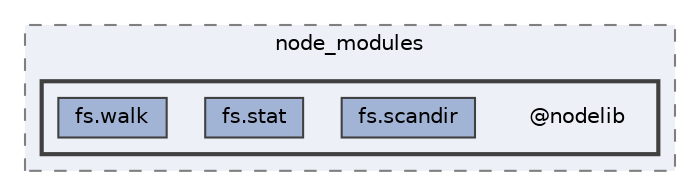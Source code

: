digraph "pkiclassroomrescheduler/src/main/frontend/node_modules/@nodelib"
{
 // LATEX_PDF_SIZE
  bgcolor="transparent";
  edge [fontname=Helvetica,fontsize=10,labelfontname=Helvetica,labelfontsize=10];
  node [fontname=Helvetica,fontsize=10,shape=box,height=0.2,width=0.4];
  compound=true
  subgraph clusterdir_72953eda66ccb3a2722c28e1c3e6c23b {
    graph [ bgcolor="#edf0f7", pencolor="grey50", label="node_modules", fontname=Helvetica,fontsize=10 style="filled,dashed", URL="dir_72953eda66ccb3a2722c28e1c3e6c23b.html",tooltip=""]
  subgraph clusterdir_ee54ec20a0b80b4955f62a70b814e7fd {
    graph [ bgcolor="#edf0f7", pencolor="grey25", label="", fontname=Helvetica,fontsize=10 style="filled,bold", URL="dir_ee54ec20a0b80b4955f62a70b814e7fd.html",tooltip=""]
    dir_ee54ec20a0b80b4955f62a70b814e7fd [shape=plaintext, label="@nodelib"];
  dir_bda1e0f256bac2a26a990fc75f472d41 [label="fs.scandir", fillcolor="#a2b4d6", color="grey25", style="filled", URL="dir_bda1e0f256bac2a26a990fc75f472d41.html",tooltip=""];
  dir_01dfe9ff14416fefceb7e7015a3ce47b [label="fs.stat", fillcolor="#a2b4d6", color="grey25", style="filled", URL="dir_01dfe9ff14416fefceb7e7015a3ce47b.html",tooltip=""];
  dir_a9b3b2736556c9eeba46ab345a386bee [label="fs.walk", fillcolor="#a2b4d6", color="grey25", style="filled", URL="dir_a9b3b2736556c9eeba46ab345a386bee.html",tooltip=""];
  }
  }
}
